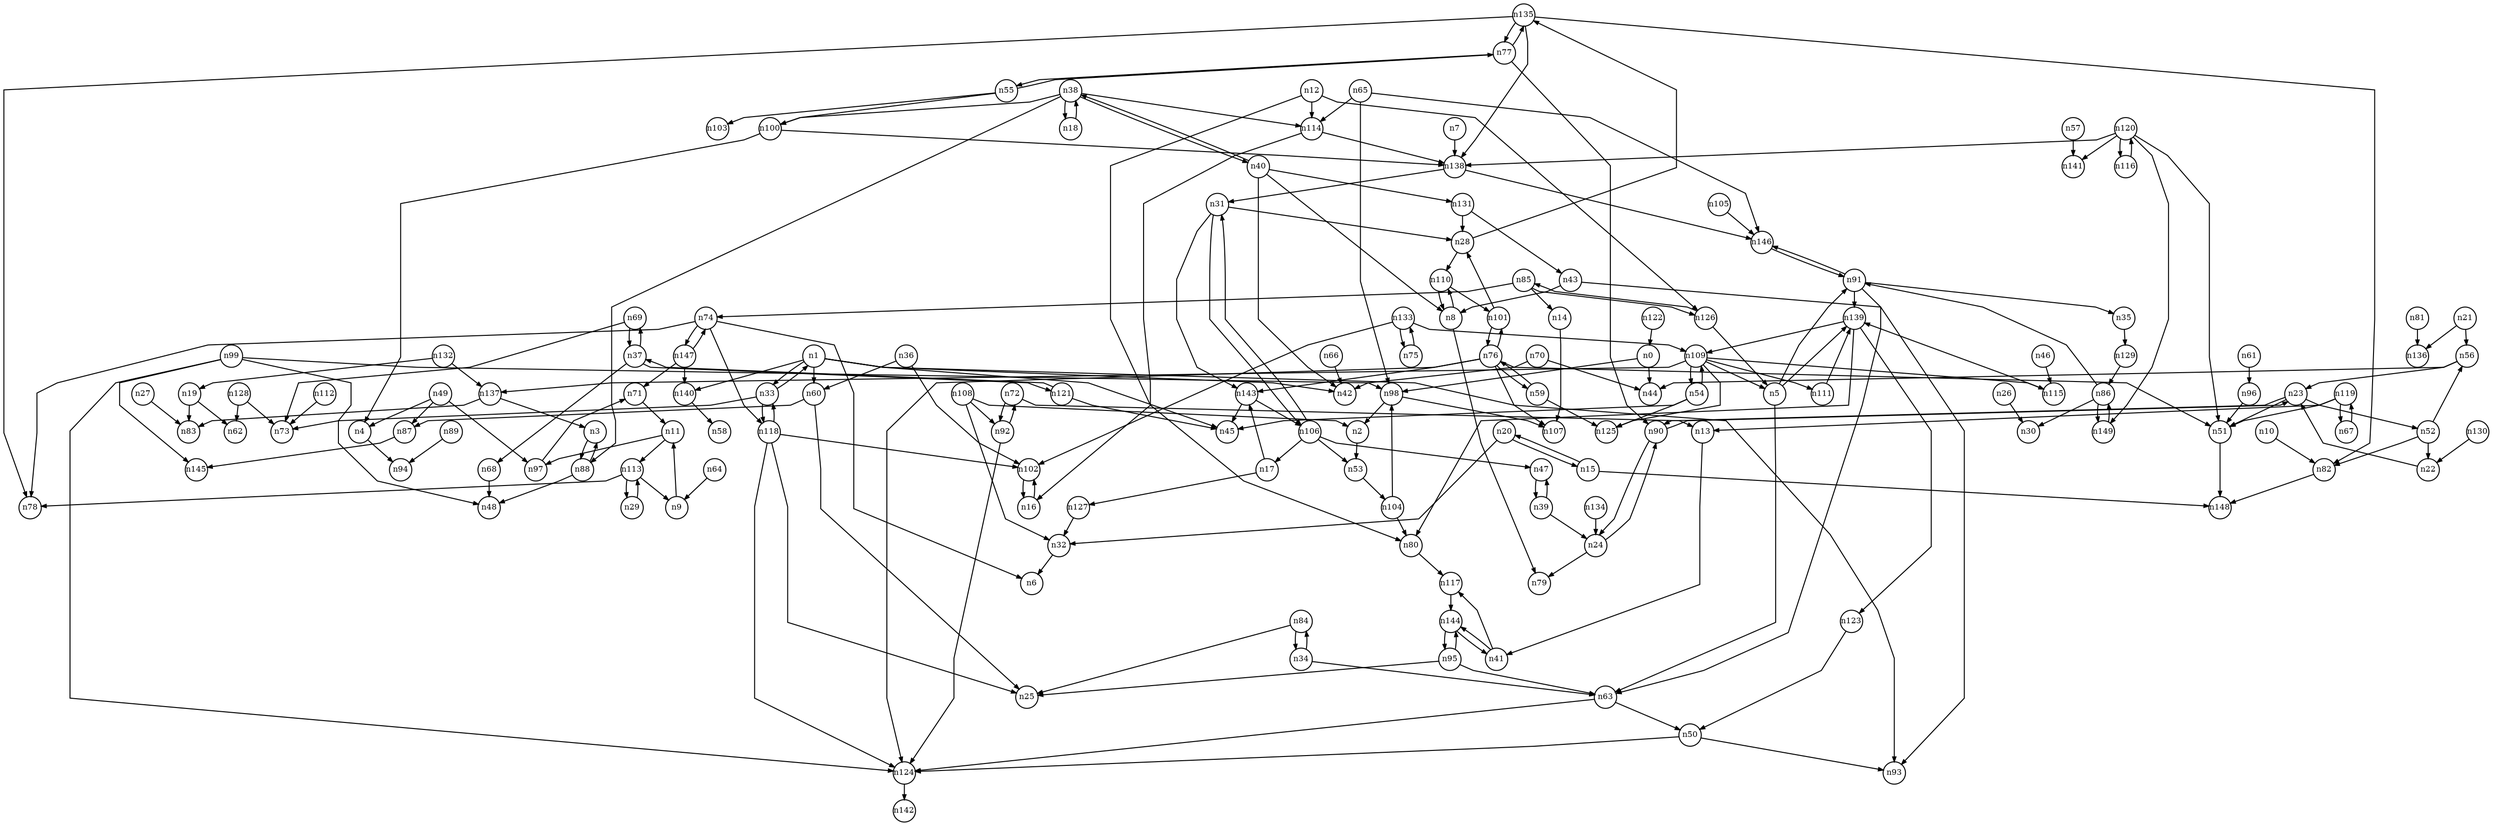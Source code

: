 digraph G{
splines=polyline;
ranksep=0.22;
nodesep=0.22;
nodesize=0.32;
fontsize=8
edge [arrowsize=0.5]
node [fontsize=8 shape=circle width=0.32 fixedsize=shape];

n0 -> n44
n0 -> n98
n98 -> n2
n98 -> n107
n33 -> n73
n33 -> n118
n33 -> n1
n1 -> n33
n1 -> n42
n1 -> n45
n1 -> n60
n1 -> n93
n1 -> n140
n60 -> n25
n60 -> n87
n140 -> n58
n53 -> n104
n2 -> n53
n88 -> n48
n88 -> n3
n3 -> n88
n4 -> n94
n63 -> n50
n63 -> n124
n5 -> n63
n5 -> n91
n5 -> n139
n91 -> n35
n91 -> n63
n91 -> n146
n91 -> n139
n138 -> n146
n138 -> n31
n7 -> n138
n8 -> n79
n8 -> n110
n11 -> n97
n11 -> n113
n9 -> n11
n82 -> n148
n10 -> n82
n97 -> n71
n80 -> n117
n12 -> n80
n12 -> n114
n12 -> n126
n114 -> n16
n114 -> n138
n126 -> n5
n126 -> n85
n41 -> n117
n41 -> n144
n13 -> n41
n14 -> n107
n15 -> n148
n15 -> n20
n102 -> n16
n16 -> n102
n127 -> n32
n17 -> n127
n17 -> n143
n143 -> n45
n143 -> n106
n19 -> n62
n19 -> n83
n20 -> n15
n20 -> n32
n32 -> n6
n56 -> n44
n56 -> n23
n21 -> n56
n21 -> n136
n51 -> n148
n23 -> n51
n23 -> n52
n23 -> n90
n52 -> n22
n52 -> n56
n52 -> n82
n90 -> n24
n90 -> n23
n24 -> n79
n24 -> n90
n26 -> n30
n27 -> n83
n135 -> n78
n135 -> n82
n135 -> n138
n135 -> n77
n28 -> n135
n28 -> n110
n31 -> n28
n31 -> n143
n31 -> n106
n118 -> n25
n118 -> n102
n118 -> n124
n118 -> n33
n34 -> n63
n34 -> n84
n84 -> n25
n84 -> n34
n36 -> n60
n36 -> n102
n68 -> n48
n37 -> n68
n37 -> n121
n37 -> n69
n121 -> n45
n121 -> n37
n18 -> n38
n38 -> n18
n38 -> n88
n38 -> n100
n38 -> n114
n38 -> n40
n100 -> n4
n100 -> n138
n39 -> n24
n39 -> n47
n47 -> n39
n40 -> n8
n40 -> n38
n40 -> n42
n40 -> n131
n131 -> n28
n131 -> n43
n117 -> n144
n43 -> n8
n43 -> n93
n115 -> n139
n46 -> n115
n49 -> n4
n49 -> n87
n49 -> n97
n87 -> n145
n50 -> n93
n50 -> n124
n124 -> n142
n22 -> n23
n54 -> n45
n54 -> n125
n54 -> n109
n55 -> n100
n55 -> n103
n55 -> n77
n57 -> n141
n59 -> n125
n59 -> n76
n96 -> n51
n61 -> n96
n64 -> n9
n65 -> n98
n65 -> n114
n65 -> n146
n146 -> n91
n66 -> n42
n69 -> n37
n69 -> n73
n70 -> n42
n70 -> n44
n71 -> n11
n72 -> n13
n72 -> n92
n92 -> n124
n92 -> n72
n74 -> n6
n74 -> n78
n74 -> n118
n74 -> n147
n76 -> n51
n76 -> n59
n76 -> n101
n76 -> n107
n76 -> n124
n76 -> n143
n101 -> n28
n101 -> n76
n77 -> n55
n77 -> n90
n77 -> n135
n81 -> n136
n85 -> n14
n85 -> n74
n85 -> n126
n86 -> n30
n86 -> n91
n86 -> n149
n89 -> n94
n35 -> n129
n95 -> n25
n95 -> n63
n95 -> n144
n99 -> n48
n99 -> n98
n99 -> n124
n99 -> n145
n104 -> n80
n104 -> n98
n105 -> n146
n106 -> n17
n106 -> n31
n106 -> n47
n106 -> n53
n108 -> n2
n108 -> n32
n108 -> n92
n109 -> n5
n109 -> n54
n109 -> n111
n109 -> n115
n109 -> n125
n109 -> n137
n111 -> n139
n137 -> n3
n137 -> n83
n110 -> n8
n110 -> n101
n112 -> n73
n113 -> n9
n113 -> n29
n113 -> n78
n29 -> n113
n119 -> n13
n119 -> n51
n119 -> n67
n67 -> n119
n120 -> n51
n120 -> n116
n120 -> n138
n120 -> n141
n120 -> n149
n116 -> n120
n149 -> n86
n122 -> n0
n123 -> n50
n128 -> n62
n128 -> n73
n129 -> n86
n130 -> n22
n132 -> n19
n132 -> n137
n75 -> n133
n133 -> n75
n133 -> n102
n133 -> n109
n134 -> n24
n139 -> n80
n139 -> n109
n139 -> n123
n144 -> n41
n144 -> n95
n147 -> n71
n147 -> n74
n147 -> n140
}
